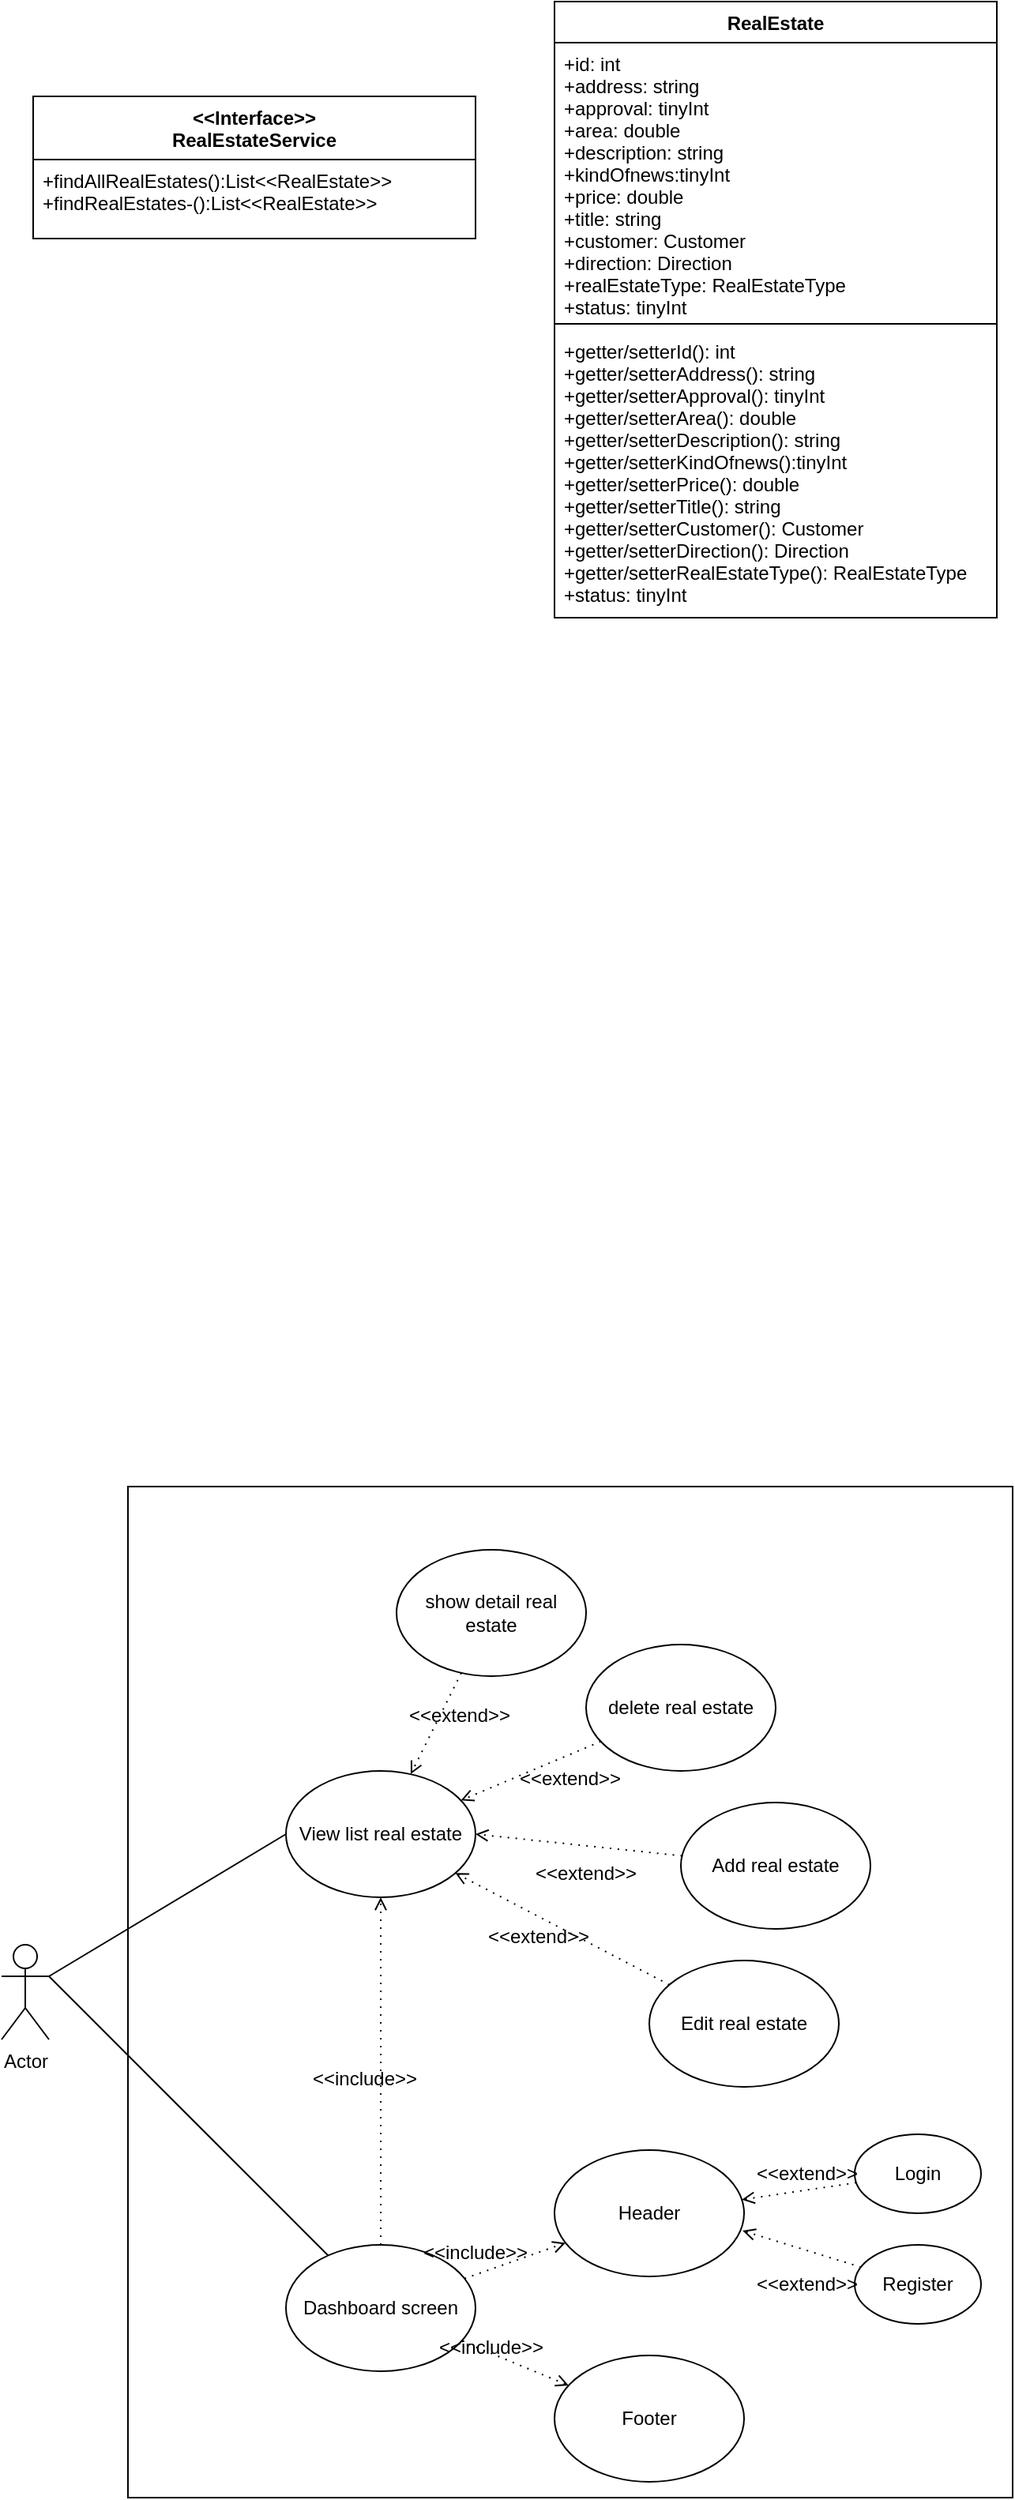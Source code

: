 <mxfile version="16.2.2" type="device"><diagram id="V-nbMskF0kcVOC2vX36U" name="Page-1"><mxGraphModel dx="868" dy="1582" grid="1" gridSize="10" guides="1" tooltips="1" connect="1" arrows="1" fold="1" page="1" pageScale="1" pageWidth="850" pageHeight="1100" math="0" shadow="0"><root><mxCell id="0"/><mxCell id="1" parent="0"/><mxCell id="hYXVJz4yMJqloaqLGdfe-49" value="" style="group" parent="1" vertex="1" connectable="0"><mxGeometry x="50" y="-40" width="640" height="640" as="geometry"/></mxCell><mxCell id="hYXVJz4yMJqloaqLGdfe-48" value="" style="rounded=0;whiteSpace=wrap;html=1;" parent="hYXVJz4yMJqloaqLGdfe-49" vertex="1"><mxGeometry x="80" width="560" height="640" as="geometry"/></mxCell><mxCell id="hYXVJz4yMJqloaqLGdfe-10" value="Dashboard screen" style="ellipse;whiteSpace=wrap;html=1;" parent="hYXVJz4yMJqloaqLGdfe-49" vertex="1"><mxGeometry x="180" y="480" width="120" height="80" as="geometry"/></mxCell><mxCell id="hYXVJz4yMJqloaqLGdfe-12" value="" style="endArrow=none;html=1;rounded=0;entryX=0;entryY=0.5;entryDx=0;entryDy=0;" parent="hYXVJz4yMJqloaqLGdfe-49" target="hYXVJz4yMJqloaqLGdfe-1" edge="1"><mxGeometry width="50" height="50" relative="1" as="geometry"><mxPoint x="30" y="310" as="sourcePoint"/><mxPoint x="260" y="320" as="targetPoint"/></mxGeometry></mxCell><mxCell id="hYXVJz4yMJqloaqLGdfe-13" value="" style="endArrow=none;html=1;rounded=0;" parent="hYXVJz4yMJqloaqLGdfe-49" source="hYXVJz4yMJqloaqLGdfe-10" edge="1"><mxGeometry width="50" height="50" relative="1" as="geometry"><mxPoint x="210" y="370" as="sourcePoint"/><mxPoint x="30" y="310" as="targetPoint"/></mxGeometry></mxCell><mxCell id="hYXVJz4yMJqloaqLGdfe-15" value="&amp;lt;&amp;lt;include&amp;gt;&amp;gt;" style="text;html=1;strokeColor=none;fillColor=none;align=center;verticalAlign=middle;whiteSpace=wrap;rounded=0;" parent="hYXVJz4yMJqloaqLGdfe-49" vertex="1"><mxGeometry x="200" y="360" width="60" height="30" as="geometry"/></mxCell><mxCell id="hYXVJz4yMJqloaqLGdfe-16" value="Header" style="ellipse;whiteSpace=wrap;html=1;" parent="hYXVJz4yMJqloaqLGdfe-49" vertex="1"><mxGeometry x="350" y="420" width="120" height="80" as="geometry"/></mxCell><mxCell id="hYXVJz4yMJqloaqLGdfe-26" style="edgeStyle=none;rounded=0;orthogonalLoop=1;jettySize=auto;html=1;dashed=1;dashPattern=1 4;endArrow=open;endFill=0;" parent="hYXVJz4yMJqloaqLGdfe-49" source="hYXVJz4yMJqloaqLGdfe-10" target="hYXVJz4yMJqloaqLGdfe-16" edge="1"><mxGeometry relative="1" as="geometry"/></mxCell><mxCell id="hYXVJz4yMJqloaqLGdfe-17" value="Footer" style="ellipse;whiteSpace=wrap;html=1;" parent="hYXVJz4yMJqloaqLGdfe-49" vertex="1"><mxGeometry x="350" y="550" width="120" height="80" as="geometry"/></mxCell><mxCell id="hYXVJz4yMJqloaqLGdfe-25" style="edgeStyle=none;rounded=0;orthogonalLoop=1;jettySize=auto;html=1;dashed=1;dashPattern=1 4;endArrow=open;endFill=0;" parent="hYXVJz4yMJqloaqLGdfe-49" source="hYXVJz4yMJqloaqLGdfe-10" target="hYXVJz4yMJqloaqLGdfe-17" edge="1"><mxGeometry relative="1" as="geometry"/></mxCell><mxCell id="hYXVJz4yMJqloaqLGdfe-18" value="Actor" style="shape=umlActor;verticalLabelPosition=bottom;verticalAlign=top;html=1;outlineConnect=0;" parent="hYXVJz4yMJqloaqLGdfe-49" vertex="1"><mxGeometry y="290" width="30" height="60" as="geometry"/></mxCell><mxCell id="hYXVJz4yMJqloaqLGdfe-28" value="" style="edgeStyle=none;rounded=0;orthogonalLoop=1;jettySize=auto;html=1;dashed=1;dashPattern=1 4;endArrow=open;endFill=0;" parent="hYXVJz4yMJqloaqLGdfe-49" source="hYXVJz4yMJqloaqLGdfe-19" target="hYXVJz4yMJqloaqLGdfe-16" edge="1"><mxGeometry relative="1" as="geometry"/></mxCell><mxCell id="hYXVJz4yMJqloaqLGdfe-19" value="Login" style="ellipse;whiteSpace=wrap;html=1;" parent="hYXVJz4yMJqloaqLGdfe-49" vertex="1"><mxGeometry x="540" y="410" width="80" height="50" as="geometry"/></mxCell><mxCell id="hYXVJz4yMJqloaqLGdfe-27" style="edgeStyle=none;rounded=0;orthogonalLoop=1;jettySize=auto;html=1;entryX=0.992;entryY=0.638;entryDx=0;entryDy=0;entryPerimeter=0;dashed=1;dashPattern=1 4;endArrow=open;endFill=0;" parent="hYXVJz4yMJqloaqLGdfe-49" source="hYXVJz4yMJqloaqLGdfe-20" target="hYXVJz4yMJqloaqLGdfe-16" edge="1"><mxGeometry relative="1" as="geometry"/></mxCell><mxCell id="hYXVJz4yMJqloaqLGdfe-20" value="Register" style="ellipse;whiteSpace=wrap;html=1;" parent="hYXVJz4yMJqloaqLGdfe-49" vertex="1"><mxGeometry x="540" y="480" width="80" height="50" as="geometry"/></mxCell><mxCell id="hYXVJz4yMJqloaqLGdfe-29" value="&amp;lt;&amp;lt;include&amp;gt;&amp;gt;" style="text;html=1;strokeColor=none;fillColor=none;align=center;verticalAlign=middle;whiteSpace=wrap;rounded=0;" parent="hYXVJz4yMJqloaqLGdfe-49" vertex="1"><mxGeometry x="270" y="470" width="60" height="30" as="geometry"/></mxCell><mxCell id="hYXVJz4yMJqloaqLGdfe-30" value="&amp;lt;&amp;lt;include&amp;gt;&amp;gt;" style="text;html=1;strokeColor=none;fillColor=none;align=center;verticalAlign=middle;whiteSpace=wrap;rounded=0;" parent="hYXVJz4yMJqloaqLGdfe-49" vertex="1"><mxGeometry x="280" y="530" width="60" height="30" as="geometry"/></mxCell><mxCell id="hYXVJz4yMJqloaqLGdfe-31" value="&amp;lt;&amp;lt;extend&amp;gt;&amp;gt;" style="text;html=1;strokeColor=none;fillColor=none;align=center;verticalAlign=middle;whiteSpace=wrap;rounded=0;" parent="hYXVJz4yMJqloaqLGdfe-49" vertex="1"><mxGeometry x="480" y="420" width="60" height="30" as="geometry"/></mxCell><mxCell id="hYXVJz4yMJqloaqLGdfe-32" value="&amp;lt;&amp;lt;extend&amp;gt;&amp;gt;" style="text;html=1;strokeColor=none;fillColor=none;align=center;verticalAlign=middle;whiteSpace=wrap;rounded=0;" parent="hYXVJz4yMJqloaqLGdfe-49" vertex="1"><mxGeometry x="480" y="490" width="60" height="30" as="geometry"/></mxCell><mxCell id="hYXVJz4yMJqloaqLGdfe-33" value="Add real estate" style="ellipse;whiteSpace=wrap;html=1;" parent="hYXVJz4yMJqloaqLGdfe-49" vertex="1"><mxGeometry x="430" y="200" width="120" height="80" as="geometry"/></mxCell><mxCell id="hYXVJz4yMJqloaqLGdfe-36" value="&amp;lt;&amp;lt;extend&amp;gt;&amp;gt;" style="text;html=1;strokeColor=none;fillColor=none;align=center;verticalAlign=middle;whiteSpace=wrap;rounded=0;" parent="hYXVJz4yMJqloaqLGdfe-49" vertex="1"><mxGeometry x="310" y="270" width="60" height="30" as="geometry"/></mxCell><mxCell id="hYXVJz4yMJqloaqLGdfe-37" value="Edit real estate" style="ellipse;whiteSpace=wrap;html=1;" parent="hYXVJz4yMJqloaqLGdfe-49" vertex="1"><mxGeometry x="410" y="300" width="120" height="80" as="geometry"/></mxCell><mxCell id="hYXVJz4yMJqloaqLGdfe-38" value="delete real estate" style="ellipse;whiteSpace=wrap;html=1;" parent="hYXVJz4yMJqloaqLGdfe-49" vertex="1"><mxGeometry x="370" y="100" width="120" height="80" as="geometry"/></mxCell><mxCell id="hYXVJz4yMJqloaqLGdfe-39" value="show detail real estate" style="ellipse;whiteSpace=wrap;html=1;" parent="hYXVJz4yMJqloaqLGdfe-49" vertex="1"><mxGeometry x="250" y="40" width="120" height="80" as="geometry"/></mxCell><mxCell id="hYXVJz4yMJqloaqLGdfe-43" value="&amp;lt;&amp;lt;extend&amp;gt;&amp;gt;" style="text;html=1;strokeColor=none;fillColor=none;align=center;verticalAlign=middle;whiteSpace=wrap;rounded=0;" parent="hYXVJz4yMJqloaqLGdfe-49" vertex="1"><mxGeometry x="340" y="230" width="60" height="30" as="geometry"/></mxCell><mxCell id="hYXVJz4yMJqloaqLGdfe-45" value="&amp;lt;&amp;lt;extend&amp;gt;&amp;gt;" style="text;html=1;strokeColor=none;fillColor=none;align=center;verticalAlign=middle;whiteSpace=wrap;rounded=0;" parent="hYXVJz4yMJqloaqLGdfe-49" vertex="1"><mxGeometry x="330" y="170" width="60" height="30" as="geometry"/></mxCell><mxCell id="hYXVJz4yMJqloaqLGdfe-46" value="&amp;lt;&amp;lt;extend&amp;gt;&amp;gt;" style="text;html=1;strokeColor=none;fillColor=none;align=center;verticalAlign=middle;whiteSpace=wrap;rounded=0;" parent="hYXVJz4yMJqloaqLGdfe-49" vertex="1"><mxGeometry x="260" y="130" width="60" height="30" as="geometry"/></mxCell><mxCell id="hYXVJz4yMJqloaqLGdfe-1" value="View list real estate" style="ellipse;whiteSpace=wrap;html=1;" parent="hYXVJz4yMJqloaqLGdfe-49" vertex="1"><mxGeometry x="180" y="180" width="120" height="80" as="geometry"/></mxCell><mxCell id="hYXVJz4yMJqloaqLGdfe-14" style="edgeStyle=none;rounded=0;orthogonalLoop=1;jettySize=auto;html=1;entryX=0.5;entryY=1;entryDx=0;entryDy=0;dashed=1;endArrow=open;endFill=0;dashPattern=1 4;" parent="hYXVJz4yMJqloaqLGdfe-49" source="hYXVJz4yMJqloaqLGdfe-10" target="hYXVJz4yMJqloaqLGdfe-1" edge="1"><mxGeometry relative="1" as="geometry"/></mxCell><mxCell id="hYXVJz4yMJqloaqLGdfe-34" style="edgeStyle=none;rounded=0;orthogonalLoop=1;jettySize=auto;html=1;dashed=1;dashPattern=1 4;endArrow=open;endFill=0;entryX=1;entryY=0.5;entryDx=0;entryDy=0;" parent="hYXVJz4yMJqloaqLGdfe-49" source="hYXVJz4yMJqloaqLGdfe-33" target="hYXVJz4yMJqloaqLGdfe-1" edge="1"><mxGeometry relative="1" as="geometry"><mxPoint x="250" y="280" as="targetPoint"/></mxGeometry></mxCell><mxCell id="hYXVJz4yMJqloaqLGdfe-42" style="edgeStyle=none;rounded=0;orthogonalLoop=1;jettySize=auto;html=1;dashed=1;dashPattern=1 4;endArrow=open;endFill=0;" parent="hYXVJz4yMJqloaqLGdfe-49" source="hYXVJz4yMJqloaqLGdfe-37" target="hYXVJz4yMJqloaqLGdfe-1" edge="1"><mxGeometry relative="1" as="geometry"/></mxCell><mxCell id="hYXVJz4yMJqloaqLGdfe-40" style="edgeStyle=none;rounded=0;orthogonalLoop=1;jettySize=auto;html=1;dashed=1;dashPattern=1 4;endArrow=open;endFill=0;" parent="hYXVJz4yMJqloaqLGdfe-49" source="hYXVJz4yMJqloaqLGdfe-38" target="hYXVJz4yMJqloaqLGdfe-1" edge="1"><mxGeometry relative="1" as="geometry"/></mxCell><mxCell id="hYXVJz4yMJqloaqLGdfe-41" style="edgeStyle=none;rounded=0;orthogonalLoop=1;jettySize=auto;html=1;dashed=1;dashPattern=1 4;endArrow=open;endFill=0;" parent="hYXVJz4yMJqloaqLGdfe-49" source="hYXVJz4yMJqloaqLGdfe-39" target="hYXVJz4yMJqloaqLGdfe-1" edge="1"><mxGeometry relative="1" as="geometry"/></mxCell><mxCell id="hYXVJz4yMJqloaqLGdfe-51" value="RealEstate" style="swimlane;fontStyle=1;align=center;verticalAlign=top;childLayout=stackLayout;horizontal=1;startSize=26;horizontalStack=0;resizeParent=1;resizeParentMax=0;resizeLast=0;collapsible=1;marginBottom=0;" parent="1" vertex="1"><mxGeometry x="400" y="-980" width="280" height="390" as="geometry"/></mxCell><mxCell id="hYXVJz4yMJqloaqLGdfe-52" value="+id: int&#10;+address: string&#10;+approval: tinyInt&#10;+area: double&#10;+description: string&#10;+kindOfnews:tinyInt&#10;+price: double&#10;+title: string&#10;+customer: Customer&#10;+direction: Direction&#10;+realEstateType: RealEstateType&#10;+status: tinyInt&#10;" style="text;strokeColor=none;fillColor=none;align=left;verticalAlign=top;spacingLeft=4;spacingRight=4;overflow=hidden;rotatable=0;points=[[0,0.5],[1,0.5]];portConstraint=eastwest;" parent="hYXVJz4yMJqloaqLGdfe-51" vertex="1"><mxGeometry y="26" width="280" height="174" as="geometry"/></mxCell><mxCell id="hYXVJz4yMJqloaqLGdfe-53" value="" style="line;strokeWidth=1;fillColor=none;align=left;verticalAlign=middle;spacingTop=-1;spacingLeft=3;spacingRight=3;rotatable=0;labelPosition=right;points=[];portConstraint=eastwest;" parent="hYXVJz4yMJqloaqLGdfe-51" vertex="1"><mxGeometry y="200" width="280" height="8" as="geometry"/></mxCell><mxCell id="hYXVJz4yMJqloaqLGdfe-54" value="+getter/setterId(): int&#10;+getter/setterAddress(): string &#10;+getter/setterApproval(): tinyInt&#10;+getter/setterArea(): double&#10;+getter/setterDescription(): string&#10;+getter/setterKindOfnews():tinyInt&#10;+getter/setterPrice(): double&#10;+getter/setterTitle(): string&#10;+getter/setterCustomer(): Customer&#10;+getter/setterDirection(): Direction&#10;+getter/setterRealEstateType(): RealEstateType&#10;+status: tinyInt&#10;" style="text;strokeColor=none;fillColor=none;align=left;verticalAlign=top;spacingLeft=4;spacingRight=4;overflow=hidden;rotatable=0;points=[[0,0.5],[1,0.5]];portConstraint=eastwest;" parent="hYXVJz4yMJqloaqLGdfe-51" vertex="1"><mxGeometry y="208" width="280" height="182" as="geometry"/></mxCell><mxCell id="sJA2sid-ommIyDdDeY0H-1" value="&lt;&lt;Interface&gt;&gt;&#10;RealEstateService" style="swimlane;fontStyle=1;align=center;verticalAlign=top;childLayout=stackLayout;horizontal=1;startSize=40;horizontalStack=0;resizeParent=1;resizeParentMax=0;resizeLast=0;collapsible=1;marginBottom=0;" vertex="1" parent="1"><mxGeometry x="70" y="-920" width="280" height="90" as="geometry"/></mxCell><mxCell id="sJA2sid-ommIyDdDeY0H-2" value="+findAllRealEstates():List&lt;&lt;RealEstate&gt;&gt;&#10;+findRealEstates-():List&lt;&lt;RealEstate&gt;&gt;" style="text;strokeColor=none;fillColor=none;align=left;verticalAlign=top;spacingLeft=4;spacingRight=4;overflow=hidden;rotatable=0;points=[[0,0.5],[1,0.5]];portConstraint=eastwest;" vertex="1" parent="sJA2sid-ommIyDdDeY0H-1"><mxGeometry y="40" width="280" height="50" as="geometry"/></mxCell></root></mxGraphModel></diagram></mxfile>